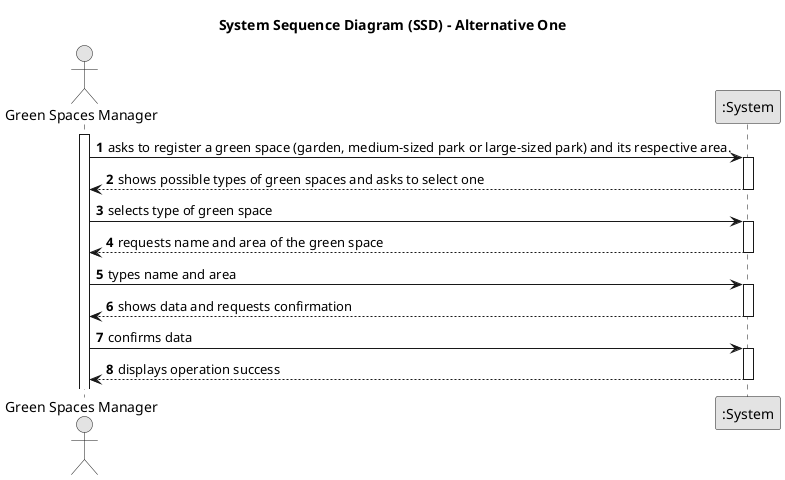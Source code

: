 @startuml
skinparam monochrome true
skinparam packageStyle rectangle
skinparam shadowing false

title System Sequence Diagram (SSD) - Alternative One

autonumber

actor "Green Spaces Manager" as GSM
participant ":System" as System

activate GSM

    GSM -> System : asks to register a green space (garden, medium-sized park or large-sized park) and its respective area.
    activate System

        System --> GSM : shows possible types of green spaces and asks to select one
    deactivate System

    GSM -> System : selects type of green space
    activate System

    System --> GSM : requests name and area of the green space
    deactivate System

    GSM -> System : types name and area
    activate System

    System --> GSM : shows data and requests confirmation
    deactivate System

    GSM -> System : confirms data
    activate System

    System --> GSM : displays operation success
    deactivate System

@enduml